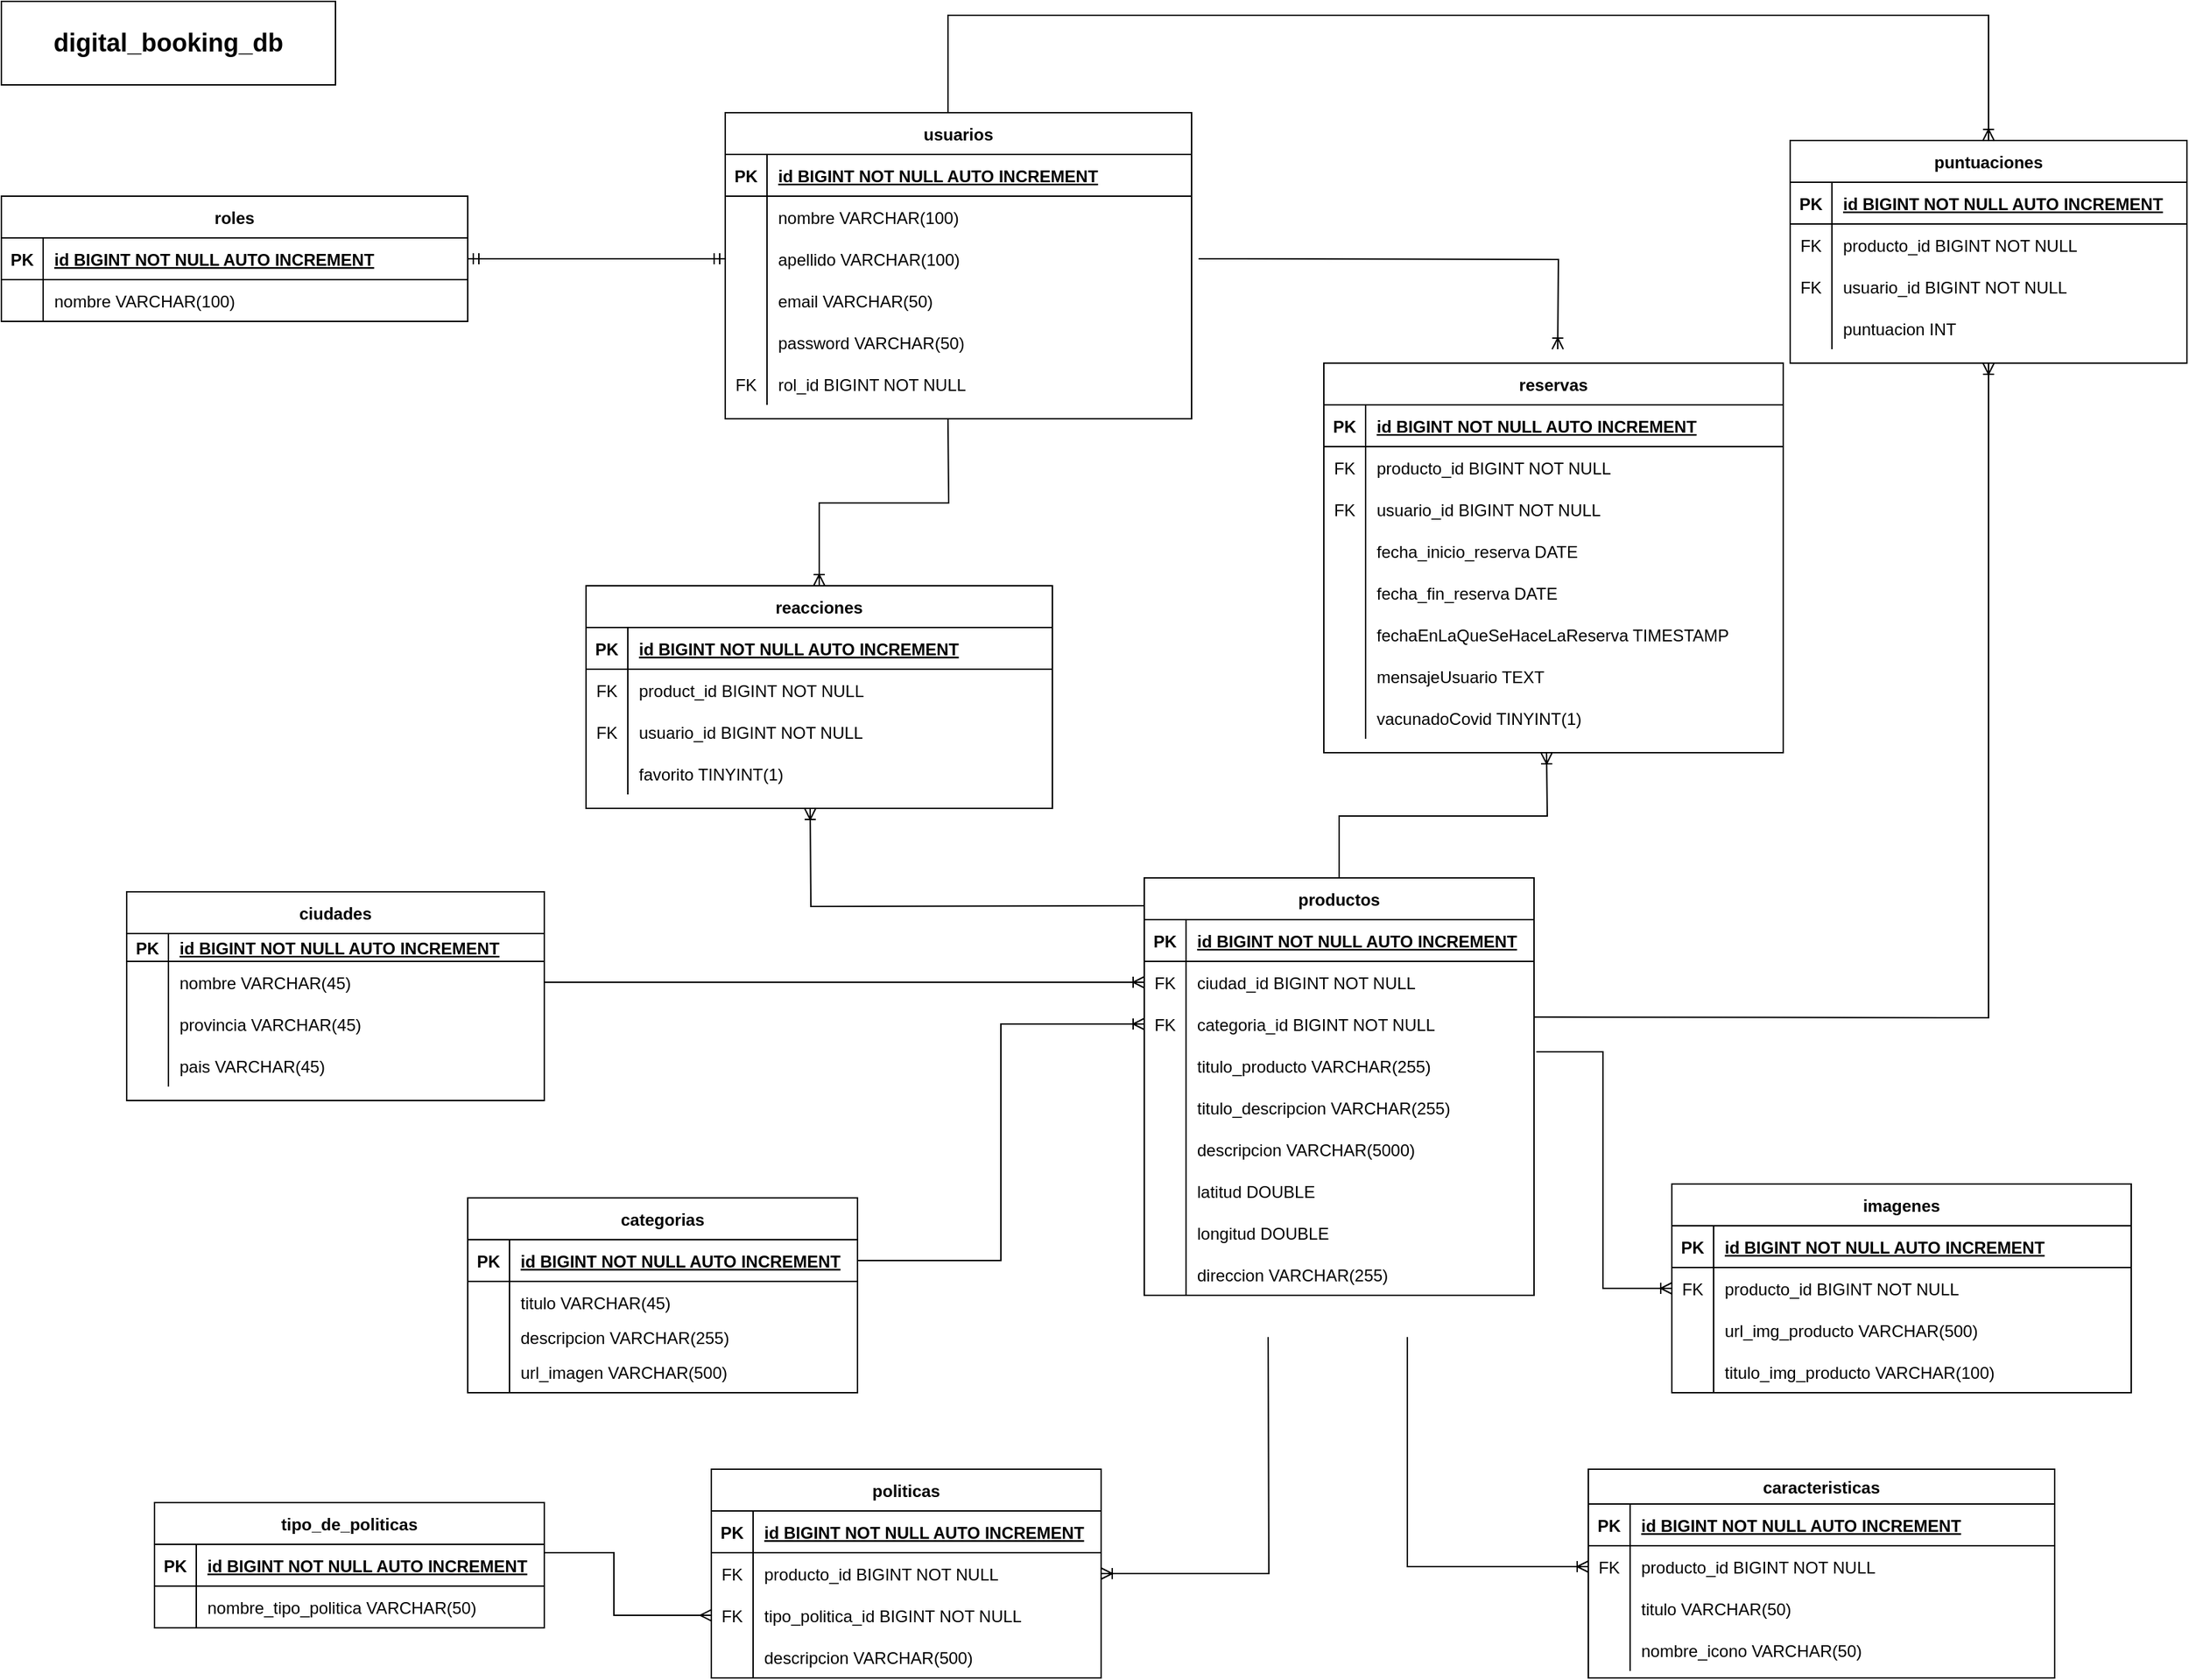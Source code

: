 <mxfile version="20.0.1" type="google"><diagram id="R2lEEEUBdFMjLlhIrx00" name="Page-1"><mxGraphModel dx="3236" dy="2297" grid="1" gridSize="10" guides="1" tooltips="1" connect="1" arrows="1" fold="1" page="1" pageScale="1" pageWidth="850" pageHeight="1100" math="0" shadow="0" extFonts="Permanent Marker^https://fonts.googleapis.com/css?family=Permanent+Marker"><root><mxCell id="0"/><mxCell id="1" parent="0"/><mxCell id="C-vyLk0tnHw3VtMMgP7b-23" value="categorias" style="shape=table;startSize=30;container=1;collapsible=1;childLayout=tableLayout;fixedRows=1;rowLines=0;fontStyle=1;align=center;resizeLast=1;" parent="1" vertex="1"><mxGeometry x="-215" y="770" width="280" height="140" as="geometry"/></mxCell><mxCell id="C-vyLk0tnHw3VtMMgP7b-24" value="" style="shape=partialRectangle;collapsible=0;dropTarget=0;pointerEvents=0;fillColor=none;points=[[0,0.5],[1,0.5]];portConstraint=eastwest;top=0;left=0;right=0;bottom=1;" parent="C-vyLk0tnHw3VtMMgP7b-23" vertex="1"><mxGeometry y="30" width="280" height="30" as="geometry"/></mxCell><mxCell id="C-vyLk0tnHw3VtMMgP7b-25" value="PK" style="shape=partialRectangle;overflow=hidden;connectable=0;fillColor=none;top=0;left=0;bottom=0;right=0;fontStyle=1;" parent="C-vyLk0tnHw3VtMMgP7b-24" vertex="1"><mxGeometry width="30" height="30" as="geometry"><mxRectangle width="30" height="30" as="alternateBounds"/></mxGeometry></mxCell><mxCell id="C-vyLk0tnHw3VtMMgP7b-26" value="id BIGINT NOT NULL AUTO INCREMENT" style="shape=partialRectangle;overflow=hidden;connectable=0;fillColor=none;top=0;left=0;bottom=0;right=0;align=left;spacingLeft=6;fontStyle=5;" parent="C-vyLk0tnHw3VtMMgP7b-24" vertex="1"><mxGeometry x="30" width="250" height="30" as="geometry"><mxRectangle width="250" height="30" as="alternateBounds"/></mxGeometry></mxCell><mxCell id="C-vyLk0tnHw3VtMMgP7b-27" value="" style="shape=partialRectangle;collapsible=0;dropTarget=0;pointerEvents=0;fillColor=none;points=[[0,0.5],[1,0.5]];portConstraint=eastwest;top=0;left=0;right=0;bottom=0;" parent="C-vyLk0tnHw3VtMMgP7b-23" vertex="1"><mxGeometry y="60" width="280" height="30" as="geometry"/></mxCell><mxCell id="C-vyLk0tnHw3VtMMgP7b-28" value="" style="shape=partialRectangle;overflow=hidden;connectable=0;fillColor=none;top=0;left=0;bottom=0;right=0;" parent="C-vyLk0tnHw3VtMMgP7b-27" vertex="1"><mxGeometry width="30" height="30" as="geometry"><mxRectangle width="30" height="30" as="alternateBounds"/></mxGeometry></mxCell><mxCell id="C-vyLk0tnHw3VtMMgP7b-29" value="titulo VARCHAR(45)" style="shape=partialRectangle;overflow=hidden;connectable=0;fillColor=none;top=0;left=0;bottom=0;right=0;align=left;spacingLeft=6;" parent="C-vyLk0tnHw3VtMMgP7b-27" vertex="1"><mxGeometry x="30" width="250" height="30" as="geometry"><mxRectangle width="250" height="30" as="alternateBounds"/></mxGeometry></mxCell><mxCell id="0yD62LOG7BWhMobg6dK7-1" value="" style="shape=partialRectangle;collapsible=0;dropTarget=0;pointerEvents=0;fillColor=none;points=[[0,0.5],[1,0.5]];portConstraint=eastwest;top=0;left=0;right=0;bottom=0;" parent="C-vyLk0tnHw3VtMMgP7b-23" vertex="1"><mxGeometry y="90" width="280" height="20" as="geometry"/></mxCell><mxCell id="0yD62LOG7BWhMobg6dK7-2" value="" style="shape=partialRectangle;overflow=hidden;connectable=0;fillColor=none;top=0;left=0;bottom=0;right=0;" parent="0yD62LOG7BWhMobg6dK7-1" vertex="1"><mxGeometry width="30" height="20" as="geometry"><mxRectangle width="30" height="20" as="alternateBounds"/></mxGeometry></mxCell><mxCell id="0yD62LOG7BWhMobg6dK7-3" value="descripcion VARCHAR(255)" style="shape=partialRectangle;overflow=hidden;connectable=0;fillColor=none;top=0;left=0;bottom=0;right=0;align=left;spacingLeft=6;" parent="0yD62LOG7BWhMobg6dK7-1" vertex="1"><mxGeometry x="30" width="250" height="20" as="geometry"><mxRectangle width="250" height="20" as="alternateBounds"/></mxGeometry></mxCell><mxCell id="0yD62LOG7BWhMobg6dK7-4" value="" style="shape=partialRectangle;collapsible=0;dropTarget=0;pointerEvents=0;fillColor=none;points=[[0,0.5],[1,0.5]];portConstraint=eastwest;top=0;left=0;right=0;bottom=0;" parent="C-vyLk0tnHw3VtMMgP7b-23" vertex="1"><mxGeometry y="110" width="280" height="30" as="geometry"/></mxCell><mxCell id="0yD62LOG7BWhMobg6dK7-5" value="" style="shape=partialRectangle;overflow=hidden;connectable=0;fillColor=none;top=0;left=0;bottom=0;right=0;" parent="0yD62LOG7BWhMobg6dK7-4" vertex="1"><mxGeometry width="30" height="30" as="geometry"><mxRectangle width="30" height="30" as="alternateBounds"/></mxGeometry></mxCell><mxCell id="0yD62LOG7BWhMobg6dK7-6" value="url_imagen VARCHAR(500)" style="shape=partialRectangle;overflow=hidden;connectable=0;fillColor=none;top=0;left=0;bottom=0;right=0;align=left;spacingLeft=6;" parent="0yD62LOG7BWhMobg6dK7-4" vertex="1"><mxGeometry x="30" width="250" height="30" as="geometry"><mxRectangle width="250" height="30" as="alternateBounds"/></mxGeometry></mxCell><mxCell id="0yD62LOG7BWhMobg6dK7-7" value="&lt;b&gt;&lt;font style=&quot;font-size: 18px;&quot;&gt;digital_booking_db&lt;/font&gt;&lt;/b&gt;" style="rounded=0;whiteSpace=wrap;html=1;" parent="1" vertex="1"><mxGeometry x="-550" y="-90" width="240" height="60" as="geometry"/></mxCell><mxCell id="0qsc7PnJ-QOgJlNR1bOl-1" value="productos" style="shape=table;startSize=30;container=1;collapsible=1;childLayout=tableLayout;fixedRows=1;rowLines=0;fontStyle=1;align=center;resizeLast=1;" parent="1" vertex="1"><mxGeometry x="271" y="540" width="280" height="300" as="geometry"/></mxCell><mxCell id="0qsc7PnJ-QOgJlNR1bOl-2" value="" style="shape=partialRectangle;collapsible=0;dropTarget=0;pointerEvents=0;fillColor=none;points=[[0,0.5],[1,0.5]];portConstraint=eastwest;top=0;left=0;right=0;bottom=1;" parent="0qsc7PnJ-QOgJlNR1bOl-1" vertex="1"><mxGeometry y="30" width="280" height="30" as="geometry"/></mxCell><mxCell id="0qsc7PnJ-QOgJlNR1bOl-3" value="PK" style="shape=partialRectangle;overflow=hidden;connectable=0;fillColor=none;top=0;left=0;bottom=0;right=0;fontStyle=1;" parent="0qsc7PnJ-QOgJlNR1bOl-2" vertex="1"><mxGeometry width="30" height="30" as="geometry"><mxRectangle width="30" height="30" as="alternateBounds"/></mxGeometry></mxCell><mxCell id="0qsc7PnJ-QOgJlNR1bOl-4" value="id BIGINT NOT NULL AUTO INCREMENT" style="shape=partialRectangle;overflow=hidden;connectable=0;fillColor=none;top=0;left=0;bottom=0;right=0;align=left;spacingLeft=6;fontStyle=5;" parent="0qsc7PnJ-QOgJlNR1bOl-2" vertex="1"><mxGeometry x="30" width="250" height="30" as="geometry"><mxRectangle width="250" height="30" as="alternateBounds"/></mxGeometry></mxCell><mxCell id="0qsc7PnJ-QOgJlNR1bOl-5" value="" style="shape=partialRectangle;collapsible=0;dropTarget=0;pointerEvents=0;fillColor=none;points=[[0,0.5],[1,0.5]];portConstraint=eastwest;top=0;left=0;right=0;bottom=0;" parent="0qsc7PnJ-QOgJlNR1bOl-1" vertex="1"><mxGeometry y="60" width="280" height="30" as="geometry"/></mxCell><mxCell id="0qsc7PnJ-QOgJlNR1bOl-6" value="FK" style="shape=partialRectangle;overflow=hidden;connectable=0;fillColor=none;top=0;left=0;bottom=0;right=0;" parent="0qsc7PnJ-QOgJlNR1bOl-5" vertex="1"><mxGeometry width="30" height="30" as="geometry"><mxRectangle width="30" height="30" as="alternateBounds"/></mxGeometry></mxCell><mxCell id="0qsc7PnJ-QOgJlNR1bOl-7" value="ciudad_id BIGINT NOT NULL" style="shape=partialRectangle;overflow=hidden;connectable=0;fillColor=none;top=0;left=0;bottom=0;right=0;align=left;spacingLeft=6;" parent="0qsc7PnJ-QOgJlNR1bOl-5" vertex="1"><mxGeometry x="30" width="250" height="30" as="geometry"><mxRectangle width="250" height="30" as="alternateBounds"/></mxGeometry></mxCell><mxCell id="0qsc7PnJ-QOgJlNR1bOl-8" value="" style="shape=partialRectangle;collapsible=0;dropTarget=0;pointerEvents=0;fillColor=none;points=[[0,0.5],[1,0.5]];portConstraint=eastwest;top=0;left=0;right=0;bottom=0;" parent="0qsc7PnJ-QOgJlNR1bOl-1" vertex="1"><mxGeometry y="90" width="280" height="30" as="geometry"/></mxCell><mxCell id="0qsc7PnJ-QOgJlNR1bOl-9" value="FK" style="shape=partialRectangle;overflow=hidden;connectable=0;fillColor=none;top=0;left=0;bottom=0;right=0;" parent="0qsc7PnJ-QOgJlNR1bOl-8" vertex="1"><mxGeometry width="30" height="30" as="geometry"><mxRectangle width="30" height="30" as="alternateBounds"/></mxGeometry></mxCell><mxCell id="0qsc7PnJ-QOgJlNR1bOl-10" value="categoria_id BIGINT NOT NULL" style="shape=partialRectangle;overflow=hidden;connectable=0;fillColor=none;top=0;left=0;bottom=0;right=0;align=left;spacingLeft=6;" parent="0qsc7PnJ-QOgJlNR1bOl-8" vertex="1"><mxGeometry x="30" width="250" height="30" as="geometry"><mxRectangle width="250" height="30" as="alternateBounds"/></mxGeometry></mxCell><mxCell id="0qsc7PnJ-QOgJlNR1bOl-11" value="" style="shape=partialRectangle;collapsible=0;dropTarget=0;pointerEvents=0;fillColor=none;points=[[0,0.5],[1,0.5]];portConstraint=eastwest;top=0;left=0;right=0;bottom=0;" parent="0qsc7PnJ-QOgJlNR1bOl-1" vertex="1"><mxGeometry y="120" width="280" height="30" as="geometry"/></mxCell><mxCell id="0qsc7PnJ-QOgJlNR1bOl-12" value="" style="shape=partialRectangle;overflow=hidden;connectable=0;fillColor=none;top=0;left=0;bottom=0;right=0;" parent="0qsc7PnJ-QOgJlNR1bOl-11" vertex="1"><mxGeometry width="30" height="30" as="geometry"><mxRectangle width="30" height="30" as="alternateBounds"/></mxGeometry></mxCell><mxCell id="0qsc7PnJ-QOgJlNR1bOl-13" value="titulo_producto VARCHAR(255)" style="shape=partialRectangle;overflow=hidden;connectable=0;fillColor=none;top=0;left=0;bottom=0;right=0;align=left;spacingLeft=6;" parent="0qsc7PnJ-QOgJlNR1bOl-11" vertex="1"><mxGeometry x="30" width="250" height="30" as="geometry"><mxRectangle width="250" height="30" as="alternateBounds"/></mxGeometry></mxCell><mxCell id="cTVItX6sHv_9dVRB2Pzv-7" value="" style="shape=partialRectangle;collapsible=0;dropTarget=0;pointerEvents=0;fillColor=none;points=[[0,0.5],[1,0.5]];portConstraint=eastwest;top=0;left=0;right=0;bottom=0;" parent="0qsc7PnJ-QOgJlNR1bOl-1" vertex="1"><mxGeometry y="150" width="280" height="30" as="geometry"/></mxCell><mxCell id="cTVItX6sHv_9dVRB2Pzv-8" value="" style="shape=partialRectangle;overflow=hidden;connectable=0;fillColor=none;top=0;left=0;bottom=0;right=0;" parent="cTVItX6sHv_9dVRB2Pzv-7" vertex="1"><mxGeometry width="30" height="30" as="geometry"><mxRectangle width="30" height="30" as="alternateBounds"/></mxGeometry></mxCell><mxCell id="cTVItX6sHv_9dVRB2Pzv-9" value="titulo_descripcion VARCHAR(255)" style="shape=partialRectangle;overflow=hidden;connectable=0;fillColor=none;top=0;left=0;bottom=0;right=0;align=left;spacingLeft=6;" parent="cTVItX6sHv_9dVRB2Pzv-7" vertex="1"><mxGeometry x="30" width="250" height="30" as="geometry"><mxRectangle width="250" height="30" as="alternateBounds"/></mxGeometry></mxCell><mxCell id="cTVItX6sHv_9dVRB2Pzv-1" value="" style="shape=partialRectangle;collapsible=0;dropTarget=0;pointerEvents=0;fillColor=none;points=[[0,0.5],[1,0.5]];portConstraint=eastwest;top=0;left=0;right=0;bottom=0;" parent="0qsc7PnJ-QOgJlNR1bOl-1" vertex="1"><mxGeometry y="180" width="280" height="30" as="geometry"/></mxCell><mxCell id="cTVItX6sHv_9dVRB2Pzv-2" value="" style="shape=partialRectangle;overflow=hidden;connectable=0;fillColor=none;top=0;left=0;bottom=0;right=0;" parent="cTVItX6sHv_9dVRB2Pzv-1" vertex="1"><mxGeometry width="30" height="30" as="geometry"><mxRectangle width="30" height="30" as="alternateBounds"/></mxGeometry></mxCell><mxCell id="cTVItX6sHv_9dVRB2Pzv-3" value="descripcion VARCHAR(5000)" style="shape=partialRectangle;overflow=hidden;connectable=0;fillColor=none;top=0;left=0;bottom=0;right=0;align=left;spacingLeft=6;" parent="cTVItX6sHv_9dVRB2Pzv-1" vertex="1"><mxGeometry x="30" width="250" height="30" as="geometry"><mxRectangle width="250" height="30" as="alternateBounds"/></mxGeometry></mxCell><mxCell id="EyXCMMQtn6QIT9hEtrX6-1" value="" style="shape=partialRectangle;collapsible=0;dropTarget=0;pointerEvents=0;fillColor=none;points=[[0,0.5],[1,0.5]];portConstraint=eastwest;top=0;left=0;right=0;bottom=0;" parent="0qsc7PnJ-QOgJlNR1bOl-1" vertex="1"><mxGeometry y="210" width="280" height="30" as="geometry"/></mxCell><mxCell id="EyXCMMQtn6QIT9hEtrX6-2" value="" style="shape=partialRectangle;overflow=hidden;connectable=0;fillColor=none;top=0;left=0;bottom=0;right=0;" parent="EyXCMMQtn6QIT9hEtrX6-1" vertex="1"><mxGeometry width="30" height="30" as="geometry"><mxRectangle width="30" height="30" as="alternateBounds"/></mxGeometry></mxCell><mxCell id="EyXCMMQtn6QIT9hEtrX6-3" value="latitud DOUBLE" style="shape=partialRectangle;overflow=hidden;connectable=0;fillColor=none;top=0;left=0;bottom=0;right=0;align=left;spacingLeft=6;" parent="EyXCMMQtn6QIT9hEtrX6-1" vertex="1"><mxGeometry x="30" width="250" height="30" as="geometry"><mxRectangle width="250" height="30" as="alternateBounds"/></mxGeometry></mxCell><mxCell id="EyXCMMQtn6QIT9hEtrX6-4" value="" style="shape=partialRectangle;collapsible=0;dropTarget=0;pointerEvents=0;fillColor=none;points=[[0,0.5],[1,0.5]];portConstraint=eastwest;top=0;left=0;right=0;bottom=0;" parent="0qsc7PnJ-QOgJlNR1bOl-1" vertex="1"><mxGeometry y="240" width="280" height="30" as="geometry"/></mxCell><mxCell id="EyXCMMQtn6QIT9hEtrX6-5" value="" style="shape=partialRectangle;overflow=hidden;connectable=0;fillColor=none;top=0;left=0;bottom=0;right=0;" parent="EyXCMMQtn6QIT9hEtrX6-4" vertex="1"><mxGeometry width="30" height="30" as="geometry"><mxRectangle width="30" height="30" as="alternateBounds"/></mxGeometry></mxCell><mxCell id="EyXCMMQtn6QIT9hEtrX6-6" value="longitud DOUBLE" style="shape=partialRectangle;overflow=hidden;connectable=0;fillColor=none;top=0;left=0;bottom=0;right=0;align=left;spacingLeft=6;" parent="EyXCMMQtn6QIT9hEtrX6-4" vertex="1"><mxGeometry x="30" width="250" height="30" as="geometry"><mxRectangle width="250" height="30" as="alternateBounds"/></mxGeometry></mxCell><mxCell id="EyXCMMQtn6QIT9hEtrX6-7" value="" style="shape=partialRectangle;collapsible=0;dropTarget=0;pointerEvents=0;fillColor=none;points=[[0,0.5],[1,0.5]];portConstraint=eastwest;top=0;left=0;right=0;bottom=0;" parent="0qsc7PnJ-QOgJlNR1bOl-1" vertex="1"><mxGeometry y="270" width="280" height="30" as="geometry"/></mxCell><mxCell id="EyXCMMQtn6QIT9hEtrX6-8" value="" style="shape=partialRectangle;overflow=hidden;connectable=0;fillColor=none;top=0;left=0;bottom=0;right=0;" parent="EyXCMMQtn6QIT9hEtrX6-7" vertex="1"><mxGeometry width="30" height="30" as="geometry"><mxRectangle width="30" height="30" as="alternateBounds"/></mxGeometry></mxCell><mxCell id="EyXCMMQtn6QIT9hEtrX6-9" value="direccion VARCHAR(255)" style="shape=partialRectangle;overflow=hidden;connectable=0;fillColor=none;top=0;left=0;bottom=0;right=0;align=left;spacingLeft=6;" parent="EyXCMMQtn6QIT9hEtrX6-7" vertex="1"><mxGeometry x="30" width="250" height="30" as="geometry"><mxRectangle width="250" height="30" as="alternateBounds"/></mxGeometry></mxCell><mxCell id="0qsc7PnJ-QOgJlNR1bOl-27" value="ciudades" style="shape=table;startSize=30;container=1;collapsible=1;childLayout=tableLayout;fixedRows=1;rowLines=0;fontStyle=1;align=center;resizeLast=1;" parent="1" vertex="1"><mxGeometry x="-460" y="550" width="300" height="150" as="geometry"/></mxCell><mxCell id="0qsc7PnJ-QOgJlNR1bOl-28" value="" style="shape=partialRectangle;collapsible=0;dropTarget=0;pointerEvents=0;fillColor=none;points=[[0,0.5],[1,0.5]];portConstraint=eastwest;top=0;left=0;right=0;bottom=1;" parent="0qsc7PnJ-QOgJlNR1bOl-27" vertex="1"><mxGeometry y="30" width="300" height="20" as="geometry"/></mxCell><mxCell id="0qsc7PnJ-QOgJlNR1bOl-29" value="PK" style="shape=partialRectangle;overflow=hidden;connectable=0;fillColor=none;top=0;left=0;bottom=0;right=0;fontStyle=1;" parent="0qsc7PnJ-QOgJlNR1bOl-28" vertex="1"><mxGeometry width="30" height="20" as="geometry"><mxRectangle width="30" height="20" as="alternateBounds"/></mxGeometry></mxCell><mxCell id="0qsc7PnJ-QOgJlNR1bOl-30" value="id BIGINT NOT NULL AUTO INCREMENT" style="shape=partialRectangle;overflow=hidden;connectable=0;fillColor=none;top=0;left=0;bottom=0;right=0;align=left;spacingLeft=6;fontStyle=5;" parent="0qsc7PnJ-QOgJlNR1bOl-28" vertex="1"><mxGeometry x="30" width="270" height="20" as="geometry"><mxRectangle width="270" height="20" as="alternateBounds"/></mxGeometry></mxCell><mxCell id="0qsc7PnJ-QOgJlNR1bOl-31" value="" style="shape=partialRectangle;collapsible=0;dropTarget=0;pointerEvents=0;fillColor=none;points=[[0,0.5],[1,0.5]];portConstraint=eastwest;top=0;left=0;right=0;bottom=0;" parent="0qsc7PnJ-QOgJlNR1bOl-27" vertex="1"><mxGeometry y="50" width="300" height="30" as="geometry"/></mxCell><mxCell id="0qsc7PnJ-QOgJlNR1bOl-32" value="" style="shape=partialRectangle;overflow=hidden;connectable=0;fillColor=none;top=0;left=0;bottom=0;right=0;" parent="0qsc7PnJ-QOgJlNR1bOl-31" vertex="1"><mxGeometry width="30" height="30" as="geometry"><mxRectangle width="30" height="30" as="alternateBounds"/></mxGeometry></mxCell><mxCell id="0qsc7PnJ-QOgJlNR1bOl-33" value="nombre VARCHAR(45)" style="shape=partialRectangle;overflow=hidden;connectable=0;fillColor=none;top=0;left=0;bottom=0;right=0;align=left;spacingLeft=6;" parent="0qsc7PnJ-QOgJlNR1bOl-31" vertex="1"><mxGeometry x="30" width="270" height="30" as="geometry"><mxRectangle width="270" height="30" as="alternateBounds"/></mxGeometry></mxCell><mxCell id="0qsc7PnJ-QOgJlNR1bOl-146" value="" style="shape=partialRectangle;collapsible=0;dropTarget=0;pointerEvents=0;fillColor=none;points=[[0,0.5],[1,0.5]];portConstraint=eastwest;top=0;left=0;right=0;bottom=0;" parent="0qsc7PnJ-QOgJlNR1bOl-27" vertex="1"><mxGeometry y="80" width="300" height="30" as="geometry"/></mxCell><mxCell id="0qsc7PnJ-QOgJlNR1bOl-147" value="" style="shape=partialRectangle;overflow=hidden;connectable=0;fillColor=none;top=0;left=0;bottom=0;right=0;" parent="0qsc7PnJ-QOgJlNR1bOl-146" vertex="1"><mxGeometry width="30" height="30" as="geometry"><mxRectangle width="30" height="30" as="alternateBounds"/></mxGeometry></mxCell><mxCell id="0qsc7PnJ-QOgJlNR1bOl-148" value="provincia VARCHAR(45)" style="shape=partialRectangle;overflow=hidden;connectable=0;fillColor=none;top=0;left=0;bottom=0;right=0;align=left;spacingLeft=6;" parent="0qsc7PnJ-QOgJlNR1bOl-146" vertex="1"><mxGeometry x="30" width="270" height="30" as="geometry"><mxRectangle width="270" height="30" as="alternateBounds"/></mxGeometry></mxCell><mxCell id="0qsc7PnJ-QOgJlNR1bOl-199" value="" style="shape=partialRectangle;collapsible=0;dropTarget=0;pointerEvents=0;fillColor=none;points=[[0,0.5],[1,0.5]];portConstraint=eastwest;top=0;left=0;right=0;bottom=0;" parent="0qsc7PnJ-QOgJlNR1bOl-27" vertex="1"><mxGeometry y="110" width="300" height="30" as="geometry"/></mxCell><mxCell id="0qsc7PnJ-QOgJlNR1bOl-200" value="" style="shape=partialRectangle;overflow=hidden;connectable=0;fillColor=none;top=0;left=0;bottom=0;right=0;" parent="0qsc7PnJ-QOgJlNR1bOl-199" vertex="1"><mxGeometry width="30" height="30" as="geometry"><mxRectangle width="30" height="30" as="alternateBounds"/></mxGeometry></mxCell><mxCell id="0qsc7PnJ-QOgJlNR1bOl-201" value="pais VARCHAR(45)" style="shape=partialRectangle;overflow=hidden;connectable=0;fillColor=none;top=0;left=0;bottom=0;right=0;align=left;spacingLeft=6;" parent="0qsc7PnJ-QOgJlNR1bOl-199" vertex="1"><mxGeometry x="30" width="270" height="30" as="geometry"><mxRectangle width="270" height="30" as="alternateBounds"/></mxGeometry></mxCell><mxCell id="0qsc7PnJ-QOgJlNR1bOl-40" value="imagenes" style="shape=table;startSize=30;container=1;collapsible=1;childLayout=tableLayout;fixedRows=1;rowLines=0;fontStyle=1;align=center;resizeLast=1;" parent="1" vertex="1"><mxGeometry x="650" y="760" width="330" height="150" as="geometry"/></mxCell><mxCell id="0qsc7PnJ-QOgJlNR1bOl-41" value="" style="shape=partialRectangle;collapsible=0;dropTarget=0;pointerEvents=0;fillColor=none;points=[[0,0.5],[1,0.5]];portConstraint=eastwest;top=0;left=0;right=0;bottom=1;" parent="0qsc7PnJ-QOgJlNR1bOl-40" vertex="1"><mxGeometry y="30" width="330" height="30" as="geometry"/></mxCell><mxCell id="0qsc7PnJ-QOgJlNR1bOl-42" value="PK" style="shape=partialRectangle;overflow=hidden;connectable=0;fillColor=none;top=0;left=0;bottom=0;right=0;fontStyle=1;" parent="0qsc7PnJ-QOgJlNR1bOl-41" vertex="1"><mxGeometry width="30" height="30" as="geometry"><mxRectangle width="30" height="30" as="alternateBounds"/></mxGeometry></mxCell><mxCell id="0qsc7PnJ-QOgJlNR1bOl-43" value="id BIGINT NOT NULL AUTO INCREMENT" style="shape=partialRectangle;overflow=hidden;connectable=0;fillColor=none;top=0;left=0;bottom=0;right=0;align=left;spacingLeft=6;fontStyle=5;" parent="0qsc7PnJ-QOgJlNR1bOl-41" vertex="1"><mxGeometry x="30" width="300" height="30" as="geometry"><mxRectangle width="300" height="30" as="alternateBounds"/></mxGeometry></mxCell><mxCell id="0qsc7PnJ-QOgJlNR1bOl-44" value="" style="shape=partialRectangle;collapsible=0;dropTarget=0;pointerEvents=0;fillColor=none;points=[[0,0.5],[1,0.5]];portConstraint=eastwest;top=0;left=0;right=0;bottom=0;" parent="0qsc7PnJ-QOgJlNR1bOl-40" vertex="1"><mxGeometry y="60" width="330" height="30" as="geometry"/></mxCell><mxCell id="0qsc7PnJ-QOgJlNR1bOl-45" value="FK" style="shape=partialRectangle;overflow=hidden;connectable=0;fillColor=none;top=0;left=0;bottom=0;right=0;" parent="0qsc7PnJ-QOgJlNR1bOl-44" vertex="1"><mxGeometry width="30" height="30" as="geometry"><mxRectangle width="30" height="30" as="alternateBounds"/></mxGeometry></mxCell><mxCell id="0qsc7PnJ-QOgJlNR1bOl-46" value="producto_id BIGINT NOT NULL " style="shape=partialRectangle;overflow=hidden;connectable=0;fillColor=none;top=0;left=0;bottom=0;right=0;align=left;spacingLeft=6;" parent="0qsc7PnJ-QOgJlNR1bOl-44" vertex="1"><mxGeometry x="30" width="300" height="30" as="geometry"><mxRectangle width="300" height="30" as="alternateBounds"/></mxGeometry></mxCell><mxCell id="0qsc7PnJ-QOgJlNR1bOl-47" value="" style="shape=partialRectangle;collapsible=0;dropTarget=0;pointerEvents=0;fillColor=none;points=[[0,0.5],[1,0.5]];portConstraint=eastwest;top=0;left=0;right=0;bottom=0;" parent="0qsc7PnJ-QOgJlNR1bOl-40" vertex="1"><mxGeometry y="90" width="330" height="30" as="geometry"/></mxCell><mxCell id="0qsc7PnJ-QOgJlNR1bOl-48" value="" style="shape=partialRectangle;overflow=hidden;connectable=0;fillColor=none;top=0;left=0;bottom=0;right=0;" parent="0qsc7PnJ-QOgJlNR1bOl-47" vertex="1"><mxGeometry width="30" height="30" as="geometry"><mxRectangle width="30" height="30" as="alternateBounds"/></mxGeometry></mxCell><mxCell id="0qsc7PnJ-QOgJlNR1bOl-49" value="url_img_producto VARCHAR(500)" style="shape=partialRectangle;overflow=hidden;connectable=0;fillColor=none;top=0;left=0;bottom=0;right=0;align=left;spacingLeft=6;" parent="0qsc7PnJ-QOgJlNR1bOl-47" vertex="1"><mxGeometry x="30" width="300" height="30" as="geometry"><mxRectangle width="300" height="30" as="alternateBounds"/></mxGeometry></mxCell><mxCell id="0qsc7PnJ-QOgJlNR1bOl-194" value="" style="shape=partialRectangle;collapsible=0;dropTarget=0;pointerEvents=0;fillColor=none;points=[[0,0.5],[1,0.5]];portConstraint=eastwest;top=0;left=0;right=0;bottom=0;" parent="0qsc7PnJ-QOgJlNR1bOl-40" vertex="1"><mxGeometry y="120" width="330" height="30" as="geometry"/></mxCell><mxCell id="0qsc7PnJ-QOgJlNR1bOl-195" value="" style="shape=partialRectangle;overflow=hidden;connectable=0;fillColor=none;top=0;left=0;bottom=0;right=0;" parent="0qsc7PnJ-QOgJlNR1bOl-194" vertex="1"><mxGeometry width="30" height="30" as="geometry"><mxRectangle width="30" height="30" as="alternateBounds"/></mxGeometry></mxCell><mxCell id="0qsc7PnJ-QOgJlNR1bOl-196" value="titulo_img_producto VARCHAR(100)" style="shape=partialRectangle;overflow=hidden;connectable=0;fillColor=none;top=0;left=0;bottom=0;right=0;align=left;spacingLeft=6;" parent="0qsc7PnJ-QOgJlNR1bOl-194" vertex="1"><mxGeometry x="30" width="300" height="30" as="geometry"><mxRectangle width="300" height="30" as="alternateBounds"/></mxGeometry></mxCell><mxCell id="0qsc7PnJ-QOgJlNR1bOl-54" value="" style="fontSize=12;html=1;endArrow=ERoneToMany;rounded=0;exitX=1.006;exitY=0.167;exitDx=0;exitDy=0;exitPerimeter=0;entryX=0;entryY=0.5;entryDx=0;entryDy=0;edgeStyle=orthogonalEdgeStyle;" parent="1" source="0qsc7PnJ-QOgJlNR1bOl-11" target="0qsc7PnJ-QOgJlNR1bOl-44" edge="1"><mxGeometry width="100" height="100" relative="1" as="geometry"><mxPoint x="540" y="670" as="sourcePoint"/><mxPoint x="640" y="570" as="targetPoint"/></mxGeometry></mxCell><mxCell id="0qsc7PnJ-QOgJlNR1bOl-142" value="" style="edgeStyle=orthogonalEdgeStyle;fontSize=12;html=1;endArrow=ERoneToMany;rounded=0;entryX=0;entryY=0.5;entryDx=0;entryDy=0;exitX=1;exitY=0.5;exitDx=0;exitDy=0;" parent="1" source="0qsc7PnJ-QOgJlNR1bOl-31" target="0qsc7PnJ-QOgJlNR1bOl-5" edge="1"><mxGeometry width="100" height="100" relative="1" as="geometry"><mxPoint x="90" y="670" as="sourcePoint"/><mxPoint x="190" y="570" as="targetPoint"/></mxGeometry></mxCell><mxCell id="0qsc7PnJ-QOgJlNR1bOl-169" value="" style="fontSize=12;html=1;endArrow=ERoneToMany;rounded=0;entryX=0;entryY=0.5;entryDx=0;entryDy=0;edgeStyle=orthogonalEdgeStyle;" parent="1" target="0qsc7PnJ-QOgJlNR1bOl-182" edge="1"><mxGeometry width="100" height="100" relative="1" as="geometry"><mxPoint x="460" y="870" as="sourcePoint"/><mxPoint x="440" y="1075" as="targetPoint"/><Array as="points"><mxPoint x="460" y="1035"/></Array></mxGeometry></mxCell><mxCell id="0qsc7PnJ-QOgJlNR1bOl-178" value="caracteristicas" style="shape=table;startSize=25;container=1;collapsible=1;childLayout=tableLayout;fixedRows=1;rowLines=0;fontStyle=1;align=center;resizeLast=1;" parent="1" vertex="1"><mxGeometry x="590" y="965" width="335" height="150" as="geometry"/></mxCell><mxCell id="0qsc7PnJ-QOgJlNR1bOl-179" value="" style="shape=partialRectangle;collapsible=0;dropTarget=0;pointerEvents=0;fillColor=none;points=[[0,0.5],[1,0.5]];portConstraint=eastwest;top=0;left=0;right=0;bottom=1;" parent="0qsc7PnJ-QOgJlNR1bOl-178" vertex="1"><mxGeometry y="25" width="335" height="30" as="geometry"/></mxCell><mxCell id="0qsc7PnJ-QOgJlNR1bOl-180" value="PK" style="shape=partialRectangle;overflow=hidden;connectable=0;fillColor=none;top=0;left=0;bottom=0;right=0;fontStyle=1;" parent="0qsc7PnJ-QOgJlNR1bOl-179" vertex="1"><mxGeometry width="30" height="30" as="geometry"><mxRectangle width="30" height="30" as="alternateBounds"/></mxGeometry></mxCell><mxCell id="0qsc7PnJ-QOgJlNR1bOl-181" value="id BIGINT NOT NULL AUTO INCREMENT" style="shape=partialRectangle;overflow=hidden;connectable=0;fillColor=none;top=0;left=0;bottom=0;right=0;align=left;spacingLeft=6;fontStyle=5;" parent="0qsc7PnJ-QOgJlNR1bOl-179" vertex="1"><mxGeometry x="30" width="305" height="30" as="geometry"><mxRectangle width="305" height="30" as="alternateBounds"/></mxGeometry></mxCell><mxCell id="0qsc7PnJ-QOgJlNR1bOl-182" value="" style="shape=partialRectangle;collapsible=0;dropTarget=0;pointerEvents=0;fillColor=none;points=[[0,0.5],[1,0.5]];portConstraint=eastwest;top=0;left=0;right=0;bottom=0;" parent="0qsc7PnJ-QOgJlNR1bOl-178" vertex="1"><mxGeometry y="55" width="335" height="30" as="geometry"/></mxCell><mxCell id="0qsc7PnJ-QOgJlNR1bOl-183" value="FK" style="shape=partialRectangle;overflow=hidden;connectable=0;fillColor=none;top=0;left=0;bottom=0;right=0;" parent="0qsc7PnJ-QOgJlNR1bOl-182" vertex="1"><mxGeometry width="30" height="30" as="geometry"><mxRectangle width="30" height="30" as="alternateBounds"/></mxGeometry></mxCell><mxCell id="0qsc7PnJ-QOgJlNR1bOl-184" value="producto_id BIGINT NOT NULL" style="shape=partialRectangle;overflow=hidden;connectable=0;fillColor=none;top=0;left=0;bottom=0;right=0;align=left;spacingLeft=6;" parent="0qsc7PnJ-QOgJlNR1bOl-182" vertex="1"><mxGeometry x="30" width="305" height="30" as="geometry"><mxRectangle width="305" height="30" as="alternateBounds"/></mxGeometry></mxCell><mxCell id="0qsc7PnJ-QOgJlNR1bOl-185" value="" style="shape=partialRectangle;collapsible=0;dropTarget=0;pointerEvents=0;fillColor=none;points=[[0,0.5],[1,0.5]];portConstraint=eastwest;top=0;left=0;right=0;bottom=0;" parent="0qsc7PnJ-QOgJlNR1bOl-178" vertex="1"><mxGeometry y="85" width="335" height="30" as="geometry"/></mxCell><mxCell id="0qsc7PnJ-QOgJlNR1bOl-186" value="" style="shape=partialRectangle;overflow=hidden;connectable=0;fillColor=none;top=0;left=0;bottom=0;right=0;" parent="0qsc7PnJ-QOgJlNR1bOl-185" vertex="1"><mxGeometry width="30" height="30" as="geometry"><mxRectangle width="30" height="30" as="alternateBounds"/></mxGeometry></mxCell><mxCell id="0qsc7PnJ-QOgJlNR1bOl-187" value="titulo VARCHAR(50)" style="shape=partialRectangle;overflow=hidden;connectable=0;fillColor=none;top=0;left=0;bottom=0;right=0;align=left;spacingLeft=6;" parent="0qsc7PnJ-QOgJlNR1bOl-185" vertex="1"><mxGeometry x="30" width="305" height="30" as="geometry"><mxRectangle width="305" height="30" as="alternateBounds"/></mxGeometry></mxCell><mxCell id="52jRq2sM3YuAIGK03QnC-1" value="" style="shape=partialRectangle;collapsible=0;dropTarget=0;pointerEvents=0;fillColor=none;points=[[0,0.5],[1,0.5]];portConstraint=eastwest;top=0;left=0;right=0;bottom=0;" parent="0qsc7PnJ-QOgJlNR1bOl-178" vertex="1"><mxGeometry y="115" width="335" height="30" as="geometry"/></mxCell><mxCell id="52jRq2sM3YuAIGK03QnC-2" value="" style="shape=partialRectangle;overflow=hidden;connectable=0;fillColor=none;top=0;left=0;bottom=0;right=0;" parent="52jRq2sM3YuAIGK03QnC-1" vertex="1"><mxGeometry width="30" height="30" as="geometry"><mxRectangle width="30" height="30" as="alternateBounds"/></mxGeometry></mxCell><mxCell id="52jRq2sM3YuAIGK03QnC-3" value="nombre_icono VARCHAR(50) " style="shape=partialRectangle;overflow=hidden;connectable=0;fillColor=none;top=0;left=0;bottom=0;right=0;align=left;spacingLeft=6;" parent="52jRq2sM3YuAIGK03QnC-1" vertex="1"><mxGeometry x="30" width="305" height="30" as="geometry"><mxRectangle width="305" height="30" as="alternateBounds"/></mxGeometry></mxCell><mxCell id="eRhl6siscRzyVUAtiXQD-2" value="politicas" style="shape=table;startSize=30;container=1;collapsible=1;childLayout=tableLayout;fixedRows=1;rowLines=0;fontStyle=1;align=center;resizeLast=1;" parent="1" vertex="1"><mxGeometry x="-40" y="965" width="280" height="150" as="geometry"/></mxCell><mxCell id="eRhl6siscRzyVUAtiXQD-3" value="" style="shape=partialRectangle;collapsible=0;dropTarget=0;pointerEvents=0;fillColor=none;points=[[0,0.5],[1,0.5]];portConstraint=eastwest;top=0;left=0;right=0;bottom=1;" parent="eRhl6siscRzyVUAtiXQD-2" vertex="1"><mxGeometry y="30" width="280" height="30" as="geometry"/></mxCell><mxCell id="eRhl6siscRzyVUAtiXQD-4" value="PK" style="shape=partialRectangle;overflow=hidden;connectable=0;fillColor=none;top=0;left=0;bottom=0;right=0;fontStyle=1;" parent="eRhl6siscRzyVUAtiXQD-3" vertex="1"><mxGeometry width="30" height="30" as="geometry"><mxRectangle width="30" height="30" as="alternateBounds"/></mxGeometry></mxCell><mxCell id="eRhl6siscRzyVUAtiXQD-5" value="id BIGINT NOT NULL AUTO INCREMENT" style="shape=partialRectangle;overflow=hidden;connectable=0;fillColor=none;top=0;left=0;bottom=0;right=0;align=left;spacingLeft=6;fontStyle=5;" parent="eRhl6siscRzyVUAtiXQD-3" vertex="1"><mxGeometry x="30" width="250" height="30" as="geometry"><mxRectangle width="250" height="30" as="alternateBounds"/></mxGeometry></mxCell><mxCell id="eRhl6siscRzyVUAtiXQD-6" value="" style="shape=partialRectangle;collapsible=0;dropTarget=0;pointerEvents=0;fillColor=none;points=[[0,0.5],[1,0.5]];portConstraint=eastwest;top=0;left=0;right=0;bottom=0;" parent="eRhl6siscRzyVUAtiXQD-2" vertex="1"><mxGeometry y="60" width="280" height="30" as="geometry"/></mxCell><mxCell id="eRhl6siscRzyVUAtiXQD-7" value="FK" style="shape=partialRectangle;overflow=hidden;connectable=0;fillColor=none;top=0;left=0;bottom=0;right=0;" parent="eRhl6siscRzyVUAtiXQD-6" vertex="1"><mxGeometry width="30" height="30" as="geometry"><mxRectangle width="30" height="30" as="alternateBounds"/></mxGeometry></mxCell><mxCell id="eRhl6siscRzyVUAtiXQD-8" value="producto_id BIGINT NOT NULL" style="shape=partialRectangle;overflow=hidden;connectable=0;fillColor=none;top=0;left=0;bottom=0;right=0;align=left;spacingLeft=6;" parent="eRhl6siscRzyVUAtiXQD-6" vertex="1"><mxGeometry x="30" width="250" height="30" as="geometry"><mxRectangle width="250" height="30" as="alternateBounds"/></mxGeometry></mxCell><mxCell id="eRhl6siscRzyVUAtiXQD-9" value="" style="shape=partialRectangle;collapsible=0;dropTarget=0;pointerEvents=0;fillColor=none;points=[[0,0.5],[1,0.5]];portConstraint=eastwest;top=0;left=0;right=0;bottom=0;" parent="eRhl6siscRzyVUAtiXQD-2" vertex="1"><mxGeometry y="90" width="280" height="30" as="geometry"/></mxCell><mxCell id="eRhl6siscRzyVUAtiXQD-10" value="FK" style="shape=partialRectangle;overflow=hidden;connectable=0;fillColor=none;top=0;left=0;bottom=0;right=0;" parent="eRhl6siscRzyVUAtiXQD-9" vertex="1"><mxGeometry width="30" height="30" as="geometry"><mxRectangle width="30" height="30" as="alternateBounds"/></mxGeometry></mxCell><mxCell id="eRhl6siscRzyVUAtiXQD-11" value="tipo_politica_id BIGINT NOT NULL" style="shape=partialRectangle;overflow=hidden;connectable=0;fillColor=none;top=0;left=0;bottom=0;right=0;align=left;spacingLeft=6;" parent="eRhl6siscRzyVUAtiXQD-9" vertex="1"><mxGeometry x="30" width="250" height="30" as="geometry"><mxRectangle width="250" height="30" as="alternateBounds"/></mxGeometry></mxCell><mxCell id="TdlWqta1Px66uLSYnPek-24" value="" style="shape=partialRectangle;collapsible=0;dropTarget=0;pointerEvents=0;fillColor=none;points=[[0,0.5],[1,0.5]];portConstraint=eastwest;top=0;left=0;right=0;bottom=0;" parent="eRhl6siscRzyVUAtiXQD-2" vertex="1"><mxGeometry y="120" width="280" height="30" as="geometry"/></mxCell><mxCell id="TdlWqta1Px66uLSYnPek-25" value="" style="shape=partialRectangle;overflow=hidden;connectable=0;fillColor=none;top=0;left=0;bottom=0;right=0;" parent="TdlWqta1Px66uLSYnPek-24" vertex="1"><mxGeometry width="30" height="30" as="geometry"><mxRectangle width="30" height="30" as="alternateBounds"/></mxGeometry></mxCell><mxCell id="TdlWqta1Px66uLSYnPek-26" value="descripcion VARCHAR(500)" style="shape=partialRectangle;overflow=hidden;connectable=0;fillColor=none;top=0;left=0;bottom=0;right=0;align=left;spacingLeft=6;" parent="TdlWqta1Px66uLSYnPek-24" vertex="1"><mxGeometry x="30" width="250" height="30" as="geometry"><mxRectangle width="250" height="30" as="alternateBounds"/></mxGeometry></mxCell><mxCell id="eRhl6siscRzyVUAtiXQD-24" value="reservas" style="shape=table;startSize=30;container=1;collapsible=1;childLayout=tableLayout;fixedRows=1;rowLines=0;fontStyle=1;align=center;resizeLast=1;fillColor=none;" parent="1" vertex="1"><mxGeometry x="400" y="170" width="330" height="280" as="geometry"/></mxCell><mxCell id="eRhl6siscRzyVUAtiXQD-25" value="" style="shape=partialRectangle;collapsible=0;dropTarget=0;pointerEvents=0;fillColor=none;points=[[0,0.5],[1,0.5]];portConstraint=eastwest;top=0;left=0;right=0;bottom=1;" parent="eRhl6siscRzyVUAtiXQD-24" vertex="1"><mxGeometry y="30" width="330" height="30" as="geometry"/></mxCell><mxCell id="eRhl6siscRzyVUAtiXQD-26" value="PK" style="shape=partialRectangle;overflow=hidden;connectable=0;fillColor=none;top=0;left=0;bottom=0;right=0;fontStyle=1;" parent="eRhl6siscRzyVUAtiXQD-25" vertex="1"><mxGeometry width="30" height="30" as="geometry"><mxRectangle width="30" height="30" as="alternateBounds"/></mxGeometry></mxCell><mxCell id="eRhl6siscRzyVUAtiXQD-27" value="id BIGINT NOT NULL AUTO INCREMENT" style="shape=partialRectangle;overflow=hidden;connectable=0;fillColor=none;top=0;left=0;bottom=0;right=0;align=left;spacingLeft=6;fontStyle=5;" parent="eRhl6siscRzyVUAtiXQD-25" vertex="1"><mxGeometry x="30" width="300" height="30" as="geometry"><mxRectangle width="300" height="30" as="alternateBounds"/></mxGeometry></mxCell><mxCell id="eRhl6siscRzyVUAtiXQD-28" value="" style="shape=partialRectangle;collapsible=0;dropTarget=0;pointerEvents=0;fillColor=none;points=[[0,0.5],[1,0.5]];portConstraint=eastwest;top=0;left=0;right=0;bottom=0;" parent="eRhl6siscRzyVUAtiXQD-24" vertex="1"><mxGeometry y="60" width="330" height="30" as="geometry"/></mxCell><mxCell id="eRhl6siscRzyVUAtiXQD-29" value="FK" style="shape=partialRectangle;overflow=hidden;connectable=0;fillColor=none;top=0;left=0;bottom=0;right=0;" parent="eRhl6siscRzyVUAtiXQD-28" vertex="1"><mxGeometry width="30" height="30" as="geometry"><mxRectangle width="30" height="30" as="alternateBounds"/></mxGeometry></mxCell><mxCell id="eRhl6siscRzyVUAtiXQD-30" value="producto_id BIGINT NOT NULL" style="shape=partialRectangle;overflow=hidden;connectable=0;fillColor=none;top=0;left=0;bottom=0;right=0;align=left;spacingLeft=6;" parent="eRhl6siscRzyVUAtiXQD-28" vertex="1"><mxGeometry x="30" width="300" height="30" as="geometry"><mxRectangle width="300" height="30" as="alternateBounds"/></mxGeometry></mxCell><mxCell id="Rawt-X2_1Vewk-NWrwFt-14" value="" style="shape=partialRectangle;collapsible=0;dropTarget=0;pointerEvents=0;fillColor=none;points=[[0,0.5],[1,0.5]];portConstraint=eastwest;top=0;left=0;right=0;bottom=0;" parent="eRhl6siscRzyVUAtiXQD-24" vertex="1"><mxGeometry y="90" width="330" height="30" as="geometry"/></mxCell><mxCell id="Rawt-X2_1Vewk-NWrwFt-15" value="FK" style="shape=partialRectangle;overflow=hidden;connectable=0;fillColor=none;top=0;left=0;bottom=0;right=0;" parent="Rawt-X2_1Vewk-NWrwFt-14" vertex="1"><mxGeometry width="30" height="30" as="geometry"><mxRectangle width="30" height="30" as="alternateBounds"/></mxGeometry></mxCell><mxCell id="Rawt-X2_1Vewk-NWrwFt-16" value="usuario_id BIGINT NOT NULL" style="shape=partialRectangle;overflow=hidden;connectable=0;fillColor=none;top=0;left=0;bottom=0;right=0;align=left;spacingLeft=6;" parent="Rawt-X2_1Vewk-NWrwFt-14" vertex="1"><mxGeometry x="30" width="300" height="30" as="geometry"><mxRectangle width="300" height="30" as="alternateBounds"/></mxGeometry></mxCell><mxCell id="eRhl6siscRzyVUAtiXQD-31" value="" style="shape=partialRectangle;collapsible=0;dropTarget=0;pointerEvents=0;fillColor=none;points=[[0,0.5],[1,0.5]];portConstraint=eastwest;top=0;left=0;right=0;bottom=0;" parent="eRhl6siscRzyVUAtiXQD-24" vertex="1"><mxGeometry y="120" width="330" height="30" as="geometry"/></mxCell><mxCell id="eRhl6siscRzyVUAtiXQD-32" value="" style="shape=partialRectangle;overflow=hidden;connectable=0;fillColor=none;top=0;left=0;bottom=0;right=0;" parent="eRhl6siscRzyVUAtiXQD-31" vertex="1"><mxGeometry width="30" height="30" as="geometry"><mxRectangle width="30" height="30" as="alternateBounds"/></mxGeometry></mxCell><mxCell id="eRhl6siscRzyVUAtiXQD-33" value="fecha_inicio_reserva DATE" style="shape=partialRectangle;overflow=hidden;connectable=0;fillColor=none;top=0;left=0;bottom=0;right=0;align=left;spacingLeft=6;" parent="eRhl6siscRzyVUAtiXQD-31" vertex="1"><mxGeometry x="30" width="300" height="30" as="geometry"><mxRectangle width="300" height="30" as="alternateBounds"/></mxGeometry></mxCell><mxCell id="TdlWqta1Px66uLSYnPek-3" value="" style="shape=partialRectangle;collapsible=0;dropTarget=0;pointerEvents=0;fillColor=none;points=[[0,0.5],[1,0.5]];portConstraint=eastwest;top=0;left=0;right=0;bottom=0;" parent="eRhl6siscRzyVUAtiXQD-24" vertex="1"><mxGeometry y="150" width="330" height="30" as="geometry"/></mxCell><mxCell id="TdlWqta1Px66uLSYnPek-4" value="" style="shape=partialRectangle;overflow=hidden;connectable=0;fillColor=none;top=0;left=0;bottom=0;right=0;" parent="TdlWqta1Px66uLSYnPek-3" vertex="1"><mxGeometry width="30" height="30" as="geometry"><mxRectangle width="30" height="30" as="alternateBounds"/></mxGeometry></mxCell><mxCell id="TdlWqta1Px66uLSYnPek-5" value="fecha_fin_reserva DATE" style="shape=partialRectangle;overflow=hidden;connectable=0;fillColor=none;top=0;left=0;bottom=0;right=0;align=left;spacingLeft=6;" parent="TdlWqta1Px66uLSYnPek-3" vertex="1"><mxGeometry x="30" width="300" height="30" as="geometry"><mxRectangle width="300" height="30" as="alternateBounds"/></mxGeometry></mxCell><mxCell id="3v7y5Nput82RT_iU4U8R-25" value="" style="shape=partialRectangle;collapsible=0;dropTarget=0;pointerEvents=0;fillColor=none;points=[[0,0.5],[1,0.5]];portConstraint=eastwest;top=0;left=0;right=0;bottom=0;" parent="eRhl6siscRzyVUAtiXQD-24" vertex="1"><mxGeometry y="180" width="330" height="30" as="geometry"/></mxCell><mxCell id="3v7y5Nput82RT_iU4U8R-26" value="" style="shape=partialRectangle;overflow=hidden;connectable=0;fillColor=none;top=0;left=0;bottom=0;right=0;" parent="3v7y5Nput82RT_iU4U8R-25" vertex="1"><mxGeometry width="30" height="30" as="geometry"><mxRectangle width="30" height="30" as="alternateBounds"/></mxGeometry></mxCell><mxCell id="3v7y5Nput82RT_iU4U8R-27" value="fechaEnLaQueSeHaceLaReserva TIMESTAMP" style="shape=partialRectangle;overflow=hidden;connectable=0;fillColor=none;top=0;left=0;bottom=0;right=0;align=left;spacingLeft=6;" parent="3v7y5Nput82RT_iU4U8R-25" vertex="1"><mxGeometry x="30" width="300" height="30" as="geometry"><mxRectangle width="300" height="30" as="alternateBounds"/></mxGeometry></mxCell><mxCell id="3v7y5Nput82RT_iU4U8R-45" value="" style="shape=partialRectangle;collapsible=0;dropTarget=0;pointerEvents=0;fillColor=none;points=[[0,0.5],[1,0.5]];portConstraint=eastwest;top=0;left=0;right=0;bottom=0;" parent="eRhl6siscRzyVUAtiXQD-24" vertex="1"><mxGeometry y="210" width="330" height="30" as="geometry"/></mxCell><mxCell id="3v7y5Nput82RT_iU4U8R-46" value="" style="shape=partialRectangle;overflow=hidden;connectable=0;fillColor=none;top=0;left=0;bottom=0;right=0;" parent="3v7y5Nput82RT_iU4U8R-45" vertex="1"><mxGeometry width="30" height="30" as="geometry"><mxRectangle width="30" height="30" as="alternateBounds"/></mxGeometry></mxCell><mxCell id="3v7y5Nput82RT_iU4U8R-47" value="mensajeUsuario TEXT" style="shape=partialRectangle;overflow=hidden;connectable=0;fillColor=none;top=0;left=0;bottom=0;right=0;align=left;spacingLeft=6;" parent="3v7y5Nput82RT_iU4U8R-45" vertex="1"><mxGeometry x="30" width="300" height="30" as="geometry"><mxRectangle width="300" height="30" as="alternateBounds"/></mxGeometry></mxCell><mxCell id="3v7y5Nput82RT_iU4U8R-48" value="" style="shape=partialRectangle;collapsible=0;dropTarget=0;pointerEvents=0;fillColor=none;points=[[0,0.5],[1,0.5]];portConstraint=eastwest;top=0;left=0;right=0;bottom=0;" parent="eRhl6siscRzyVUAtiXQD-24" vertex="1"><mxGeometry y="240" width="330" height="30" as="geometry"/></mxCell><mxCell id="3v7y5Nput82RT_iU4U8R-49" value="" style="shape=partialRectangle;overflow=hidden;connectable=0;fillColor=none;top=0;left=0;bottom=0;right=0;" parent="3v7y5Nput82RT_iU4U8R-48" vertex="1"><mxGeometry width="30" height="30" as="geometry"><mxRectangle width="30" height="30" as="alternateBounds"/></mxGeometry></mxCell><mxCell id="3v7y5Nput82RT_iU4U8R-50" value="vacunadoCovid TINYINT(1)" style="shape=partialRectangle;overflow=hidden;connectable=0;fillColor=none;top=0;left=0;bottom=0;right=0;align=left;spacingLeft=6;" parent="3v7y5Nput82RT_iU4U8R-48" vertex="1"><mxGeometry x="30" width="300" height="30" as="geometry"><mxRectangle width="300" height="30" as="alternateBounds"/></mxGeometry></mxCell><mxCell id="TdlWqta1Px66uLSYnPek-2" value="" style="fontSize=12;html=1;endArrow=ERoneToMany;rounded=0;entryX=0;entryY=0.5;entryDx=0;entryDy=0;exitX=1;exitY=0.5;exitDx=0;exitDy=0;edgeStyle=orthogonalEdgeStyle;" parent="1" source="C-vyLk0tnHw3VtMMgP7b-24" target="0qsc7PnJ-QOgJlNR1bOl-8" edge="1"><mxGeometry width="100" height="100" relative="1" as="geometry"><mxPoint x="80" y="650" as="sourcePoint"/><mxPoint x="180" y="550" as="targetPoint"/></mxGeometry></mxCell><mxCell id="TdlWqta1Px66uLSYnPek-6" value="tipo_de_politicas" style="shape=table;startSize=30;container=1;collapsible=1;childLayout=tableLayout;fixedRows=1;rowLines=0;fontStyle=1;align=center;resizeLast=1;" parent="1" vertex="1"><mxGeometry x="-440" y="989" width="280" height="90" as="geometry"/></mxCell><mxCell id="TdlWqta1Px66uLSYnPek-7" value="" style="shape=partialRectangle;collapsible=0;dropTarget=0;pointerEvents=0;fillColor=none;points=[[0,0.5],[1,0.5]];portConstraint=eastwest;top=0;left=0;right=0;bottom=1;" parent="TdlWqta1Px66uLSYnPek-6" vertex="1"><mxGeometry y="30" width="280" height="30" as="geometry"/></mxCell><mxCell id="TdlWqta1Px66uLSYnPek-8" value="PK" style="shape=partialRectangle;overflow=hidden;connectable=0;fillColor=none;top=0;left=0;bottom=0;right=0;fontStyle=1;" parent="TdlWqta1Px66uLSYnPek-7" vertex="1"><mxGeometry width="30" height="30" as="geometry"><mxRectangle width="30" height="30" as="alternateBounds"/></mxGeometry></mxCell><mxCell id="TdlWqta1Px66uLSYnPek-9" value="id BIGINT NOT NULL AUTO INCREMENT" style="shape=partialRectangle;overflow=hidden;connectable=0;fillColor=none;top=0;left=0;bottom=0;right=0;align=left;spacingLeft=6;fontStyle=5;" parent="TdlWqta1Px66uLSYnPek-7" vertex="1"><mxGeometry x="30" width="250" height="30" as="geometry"><mxRectangle width="250" height="30" as="alternateBounds"/></mxGeometry></mxCell><mxCell id="TdlWqta1Px66uLSYnPek-13" value="" style="shape=partialRectangle;collapsible=0;dropTarget=0;pointerEvents=0;fillColor=none;points=[[0,0.5],[1,0.5]];portConstraint=eastwest;top=0;left=0;right=0;bottom=0;" parent="TdlWqta1Px66uLSYnPek-6" vertex="1"><mxGeometry y="60" width="280" height="30" as="geometry"/></mxCell><mxCell id="TdlWqta1Px66uLSYnPek-14" value="" style="shape=partialRectangle;overflow=hidden;connectable=0;fillColor=none;top=0;left=0;bottom=0;right=0;" parent="TdlWqta1Px66uLSYnPek-13" vertex="1"><mxGeometry width="30" height="30" as="geometry"><mxRectangle width="30" height="30" as="alternateBounds"/></mxGeometry></mxCell><mxCell id="TdlWqta1Px66uLSYnPek-15" value="nombre_tipo_politica VARCHAR(50)" style="shape=partialRectangle;overflow=hidden;connectable=0;fillColor=none;top=0;left=0;bottom=0;right=0;align=left;spacingLeft=6;" parent="TdlWqta1Px66uLSYnPek-13" vertex="1"><mxGeometry x="30" width="250" height="30" as="geometry"><mxRectangle width="250" height="30" as="alternateBounds"/></mxGeometry></mxCell><mxCell id="TdlWqta1Px66uLSYnPek-22" value="" style="fontSize=12;html=1;endArrow=ERmany;rounded=0;exitX=1;exitY=0.5;exitDx=0;exitDy=0;entryX=0;entryY=0.5;entryDx=0;entryDy=0;" parent="1" target="eRhl6siscRzyVUAtiXQD-9" edge="1"><mxGeometry width="100" height="100" relative="1" as="geometry"><mxPoint x="-160" y="1025" as="sourcePoint"/><mxPoint x="-40" y="1080" as="targetPoint"/><Array as="points"><mxPoint x="-110" y="1025"/><mxPoint x="-110" y="1070"/></Array></mxGeometry></mxCell><mxCell id="TdlWqta1Px66uLSYnPek-23" value="" style="edgeStyle=orthogonalEdgeStyle;fontSize=12;html=1;endArrow=ERoneToMany;rounded=0;entryX=1;entryY=0.5;entryDx=0;entryDy=0;" parent="1" target="eRhl6siscRzyVUAtiXQD-6" edge="1"><mxGeometry width="100" height="100" relative="1" as="geometry"><mxPoint x="360" y="870" as="sourcePoint"/><mxPoint x="220" y="850" as="targetPoint"/></mxGeometry></mxCell><mxCell id="Rawt-X2_1Vewk-NWrwFt-1" value="usuarios" style="shape=table;startSize=30;container=1;collapsible=1;childLayout=tableLayout;fixedRows=1;rowLines=0;fontStyle=1;align=center;resizeLast=1;" parent="1" vertex="1"><mxGeometry x="-30" y="-10" width="335" height="220" as="geometry"/></mxCell><mxCell id="Rawt-X2_1Vewk-NWrwFt-2" value="" style="shape=partialRectangle;collapsible=0;dropTarget=0;pointerEvents=0;fillColor=none;points=[[0,0.5],[1,0.5]];portConstraint=eastwest;top=0;left=0;right=0;bottom=1;" parent="Rawt-X2_1Vewk-NWrwFt-1" vertex="1"><mxGeometry y="30" width="335" height="30" as="geometry"/></mxCell><mxCell id="Rawt-X2_1Vewk-NWrwFt-3" value="PK" style="shape=partialRectangle;overflow=hidden;connectable=0;fillColor=none;top=0;left=0;bottom=0;right=0;fontStyle=1;" parent="Rawt-X2_1Vewk-NWrwFt-2" vertex="1"><mxGeometry width="30" height="30" as="geometry"><mxRectangle width="30" height="30" as="alternateBounds"/></mxGeometry></mxCell><mxCell id="Rawt-X2_1Vewk-NWrwFt-4" value="id BIGINT NOT NULL AUTO INCREMENT" style="shape=partialRectangle;overflow=hidden;connectable=0;fillColor=none;top=0;left=0;bottom=0;right=0;align=left;spacingLeft=6;fontStyle=5;" parent="Rawt-X2_1Vewk-NWrwFt-2" vertex="1"><mxGeometry x="30" width="305" height="30" as="geometry"><mxRectangle width="305" height="30" as="alternateBounds"/></mxGeometry></mxCell><mxCell id="Rawt-X2_1Vewk-NWrwFt-8" value="" style="shape=partialRectangle;collapsible=0;dropTarget=0;pointerEvents=0;fillColor=none;points=[[0,0.5],[1,0.5]];portConstraint=eastwest;top=0;left=0;right=0;bottom=0;" parent="Rawt-X2_1Vewk-NWrwFt-1" vertex="1"><mxGeometry y="60" width="335" height="30" as="geometry"/></mxCell><mxCell id="Rawt-X2_1Vewk-NWrwFt-9" value="" style="shape=partialRectangle;overflow=hidden;connectable=0;fillColor=none;top=0;left=0;bottom=0;right=0;" parent="Rawt-X2_1Vewk-NWrwFt-8" vertex="1"><mxGeometry width="30" height="30" as="geometry"><mxRectangle width="30" height="30" as="alternateBounds"/></mxGeometry></mxCell><mxCell id="Rawt-X2_1Vewk-NWrwFt-10" value="nombre VARCHAR(100)" style="shape=partialRectangle;overflow=hidden;connectable=0;fillColor=none;top=0;left=0;bottom=0;right=0;align=left;spacingLeft=6;" parent="Rawt-X2_1Vewk-NWrwFt-8" vertex="1"><mxGeometry x="30" width="305" height="30" as="geometry"><mxRectangle width="305" height="30" as="alternateBounds"/></mxGeometry></mxCell><mxCell id="Rawt-X2_1Vewk-NWrwFt-17" value="" style="shape=partialRectangle;collapsible=0;dropTarget=0;pointerEvents=0;fillColor=none;points=[[0,0.5],[1,0.5]];portConstraint=eastwest;top=0;left=0;right=0;bottom=0;" parent="Rawt-X2_1Vewk-NWrwFt-1" vertex="1"><mxGeometry y="90" width="335" height="30" as="geometry"/></mxCell><mxCell id="Rawt-X2_1Vewk-NWrwFt-18" value="" style="shape=partialRectangle;overflow=hidden;connectable=0;fillColor=none;top=0;left=0;bottom=0;right=0;" parent="Rawt-X2_1Vewk-NWrwFt-17" vertex="1"><mxGeometry width="30" height="30" as="geometry"><mxRectangle width="30" height="30" as="alternateBounds"/></mxGeometry></mxCell><mxCell id="Rawt-X2_1Vewk-NWrwFt-19" value="apellido VARCHAR(100)" style="shape=partialRectangle;overflow=hidden;connectable=0;fillColor=none;top=0;left=0;bottom=0;right=0;align=left;spacingLeft=6;" parent="Rawt-X2_1Vewk-NWrwFt-17" vertex="1"><mxGeometry x="30" width="305" height="30" as="geometry"><mxRectangle width="305" height="30" as="alternateBounds"/></mxGeometry></mxCell><mxCell id="Rawt-X2_1Vewk-NWrwFt-11" value="" style="shape=partialRectangle;collapsible=0;dropTarget=0;pointerEvents=0;fillColor=none;points=[[0,0.5],[1,0.5]];portConstraint=eastwest;top=0;left=0;right=0;bottom=0;" parent="Rawt-X2_1Vewk-NWrwFt-1" vertex="1"><mxGeometry y="120" width="335" height="30" as="geometry"/></mxCell><mxCell id="Rawt-X2_1Vewk-NWrwFt-12" value="" style="shape=partialRectangle;overflow=hidden;connectable=0;fillColor=none;top=0;left=0;bottom=0;right=0;" parent="Rawt-X2_1Vewk-NWrwFt-11" vertex="1"><mxGeometry width="30" height="30" as="geometry"><mxRectangle width="30" height="30" as="alternateBounds"/></mxGeometry></mxCell><mxCell id="Rawt-X2_1Vewk-NWrwFt-13" value="email VARCHAR(50)" style="shape=partialRectangle;overflow=hidden;connectable=0;fillColor=none;top=0;left=0;bottom=0;right=0;align=left;spacingLeft=6;" parent="Rawt-X2_1Vewk-NWrwFt-11" vertex="1"><mxGeometry x="30" width="305" height="30" as="geometry"><mxRectangle width="305" height="30" as="alternateBounds"/></mxGeometry></mxCell><mxCell id="Rawt-X2_1Vewk-NWrwFt-37" value="" style="shape=partialRectangle;collapsible=0;dropTarget=0;pointerEvents=0;fillColor=none;points=[[0,0.5],[1,0.5]];portConstraint=eastwest;top=0;left=0;right=0;bottom=0;" parent="Rawt-X2_1Vewk-NWrwFt-1" vertex="1"><mxGeometry y="150" width="335" height="30" as="geometry"/></mxCell><mxCell id="Rawt-X2_1Vewk-NWrwFt-38" value="" style="shape=partialRectangle;overflow=hidden;connectable=0;fillColor=none;top=0;left=0;bottom=0;right=0;" parent="Rawt-X2_1Vewk-NWrwFt-37" vertex="1"><mxGeometry width="30" height="30" as="geometry"><mxRectangle width="30" height="30" as="alternateBounds"/></mxGeometry></mxCell><mxCell id="Rawt-X2_1Vewk-NWrwFt-39" value="password VARCHAR(50)" style="shape=partialRectangle;overflow=hidden;connectable=0;fillColor=none;top=0;left=0;bottom=0;right=0;align=left;spacingLeft=6;" parent="Rawt-X2_1Vewk-NWrwFt-37" vertex="1"><mxGeometry x="30" width="305" height="30" as="geometry"><mxRectangle width="305" height="30" as="alternateBounds"/></mxGeometry></mxCell><mxCell id="3v7y5Nput82RT_iU4U8R-32" value="" style="shape=partialRectangle;collapsible=0;dropTarget=0;pointerEvents=0;fillColor=none;points=[[0,0.5],[1,0.5]];portConstraint=eastwest;top=0;left=0;right=0;bottom=0;" parent="Rawt-X2_1Vewk-NWrwFt-1" vertex="1"><mxGeometry y="180" width="335" height="30" as="geometry"/></mxCell><mxCell id="3v7y5Nput82RT_iU4U8R-33" value="FK" style="shape=partialRectangle;overflow=hidden;connectable=0;fillColor=none;top=0;left=0;bottom=0;right=0;" parent="3v7y5Nput82RT_iU4U8R-32" vertex="1"><mxGeometry width="30" height="30" as="geometry"><mxRectangle width="30" height="30" as="alternateBounds"/></mxGeometry></mxCell><mxCell id="3v7y5Nput82RT_iU4U8R-34" value="rol_id BIGINT NOT NULL" style="shape=partialRectangle;overflow=hidden;connectable=0;fillColor=none;top=0;left=0;bottom=0;right=0;align=left;spacingLeft=6;" parent="3v7y5Nput82RT_iU4U8R-32" vertex="1"><mxGeometry x="30" width="305" height="30" as="geometry"><mxRectangle width="305" height="30" as="alternateBounds"/></mxGeometry></mxCell><mxCell id="Rawt-X2_1Vewk-NWrwFt-20" value="puntuaciones" style="shape=table;startSize=30;container=1;collapsible=1;childLayout=tableLayout;fixedRows=1;rowLines=0;fontStyle=1;align=center;resizeLast=1;" parent="1" vertex="1"><mxGeometry x="735" y="10" width="285" height="160" as="geometry"/></mxCell><mxCell id="Rawt-X2_1Vewk-NWrwFt-21" value="" style="shape=partialRectangle;collapsible=0;dropTarget=0;pointerEvents=0;fillColor=none;points=[[0,0.5],[1,0.5]];portConstraint=eastwest;top=0;left=0;right=0;bottom=1;" parent="Rawt-X2_1Vewk-NWrwFt-20" vertex="1"><mxGeometry y="30" width="285" height="30" as="geometry"/></mxCell><mxCell id="Rawt-X2_1Vewk-NWrwFt-22" value="PK" style="shape=partialRectangle;overflow=hidden;connectable=0;fillColor=none;top=0;left=0;bottom=0;right=0;fontStyle=1;" parent="Rawt-X2_1Vewk-NWrwFt-21" vertex="1"><mxGeometry width="30" height="30" as="geometry"><mxRectangle width="30" height="30" as="alternateBounds"/></mxGeometry></mxCell><mxCell id="Rawt-X2_1Vewk-NWrwFt-23" value="id BIGINT NOT NULL AUTO INCREMENT" style="shape=partialRectangle;overflow=hidden;connectable=0;fillColor=none;top=0;left=0;bottom=0;right=0;align=left;spacingLeft=6;fontStyle=5;" parent="Rawt-X2_1Vewk-NWrwFt-21" vertex="1"><mxGeometry x="30" width="255" height="30" as="geometry"><mxRectangle width="255" height="30" as="alternateBounds"/></mxGeometry></mxCell><mxCell id="Rawt-X2_1Vewk-NWrwFt-27" value="" style="shape=partialRectangle;collapsible=0;dropTarget=0;pointerEvents=0;fillColor=none;points=[[0,0.5],[1,0.5]];portConstraint=eastwest;top=0;left=0;right=0;bottom=0;" parent="Rawt-X2_1Vewk-NWrwFt-20" vertex="1"><mxGeometry y="60" width="285" height="30" as="geometry"/></mxCell><mxCell id="Rawt-X2_1Vewk-NWrwFt-28" value="FK" style="shape=partialRectangle;overflow=hidden;connectable=0;fillColor=none;top=0;left=0;bottom=0;right=0;" parent="Rawt-X2_1Vewk-NWrwFt-27" vertex="1"><mxGeometry width="30" height="30" as="geometry"><mxRectangle width="30" height="30" as="alternateBounds"/></mxGeometry></mxCell><mxCell id="Rawt-X2_1Vewk-NWrwFt-29" value="producto_id BIGINT NOT NULL" style="shape=partialRectangle;overflow=hidden;connectable=0;fillColor=none;top=0;left=0;bottom=0;right=0;align=left;spacingLeft=6;" parent="Rawt-X2_1Vewk-NWrwFt-27" vertex="1"><mxGeometry x="30" width="255" height="30" as="geometry"><mxRectangle width="255" height="30" as="alternateBounds"/></mxGeometry></mxCell><mxCell id="Rawt-X2_1Vewk-NWrwFt-30" value="" style="shape=partialRectangle;collapsible=0;dropTarget=0;pointerEvents=0;fillColor=none;points=[[0,0.5],[1,0.5]];portConstraint=eastwest;top=0;left=0;right=0;bottom=0;" parent="Rawt-X2_1Vewk-NWrwFt-20" vertex="1"><mxGeometry y="90" width="285" height="30" as="geometry"/></mxCell><mxCell id="Rawt-X2_1Vewk-NWrwFt-31" value="FK" style="shape=partialRectangle;overflow=hidden;connectable=0;fillColor=none;top=0;left=0;bottom=0;right=0;" parent="Rawt-X2_1Vewk-NWrwFt-30" vertex="1"><mxGeometry width="30" height="30" as="geometry"><mxRectangle width="30" height="30" as="alternateBounds"/></mxGeometry></mxCell><mxCell id="Rawt-X2_1Vewk-NWrwFt-32" value="usuario_id BIGINT NOT NULL" style="shape=partialRectangle;overflow=hidden;connectable=0;fillColor=none;top=0;left=0;bottom=0;right=0;align=left;spacingLeft=6;" parent="Rawt-X2_1Vewk-NWrwFt-30" vertex="1"><mxGeometry x="30" width="255" height="30" as="geometry"><mxRectangle width="255" height="30" as="alternateBounds"/></mxGeometry></mxCell><mxCell id="3v7y5Nput82RT_iU4U8R-38" value="" style="shape=partialRectangle;collapsible=0;dropTarget=0;pointerEvents=0;fillColor=none;points=[[0,0.5],[1,0.5]];portConstraint=eastwest;top=0;left=0;right=0;bottom=0;" parent="Rawt-X2_1Vewk-NWrwFt-20" vertex="1"><mxGeometry y="120" width="285" height="30" as="geometry"/></mxCell><mxCell id="3v7y5Nput82RT_iU4U8R-39" value="" style="shape=partialRectangle;overflow=hidden;connectable=0;fillColor=none;top=0;left=0;bottom=0;right=0;" parent="3v7y5Nput82RT_iU4U8R-38" vertex="1"><mxGeometry width="30" height="30" as="geometry"><mxRectangle width="30" height="30" as="alternateBounds"/></mxGeometry></mxCell><mxCell id="3v7y5Nput82RT_iU4U8R-40" value="puntuacion INT" style="shape=partialRectangle;overflow=hidden;connectable=0;fillColor=none;top=0;left=0;bottom=0;right=0;align=left;spacingLeft=6;" parent="3v7y5Nput82RT_iU4U8R-38" vertex="1"><mxGeometry x="30" width="255" height="30" as="geometry"><mxRectangle width="255" height="30" as="alternateBounds"/></mxGeometry></mxCell><mxCell id="Rawt-X2_1Vewk-NWrwFt-43" value="reacciones" style="shape=table;startSize=30;container=1;collapsible=1;childLayout=tableLayout;fixedRows=1;rowLines=0;fontStyle=1;align=center;resizeLast=1;fillColor=none;" parent="1" vertex="1"><mxGeometry x="-130" y="330" width="335" height="160" as="geometry"/></mxCell><mxCell id="Rawt-X2_1Vewk-NWrwFt-44" value="" style="shape=partialRectangle;collapsible=0;dropTarget=0;pointerEvents=0;fillColor=none;points=[[0,0.5],[1,0.5]];portConstraint=eastwest;top=0;left=0;right=0;bottom=1;" parent="Rawt-X2_1Vewk-NWrwFt-43" vertex="1"><mxGeometry y="30" width="335" height="30" as="geometry"/></mxCell><mxCell id="Rawt-X2_1Vewk-NWrwFt-45" value="PK" style="shape=partialRectangle;overflow=hidden;connectable=0;fillColor=none;top=0;left=0;bottom=0;right=0;fontStyle=1;" parent="Rawt-X2_1Vewk-NWrwFt-44" vertex="1"><mxGeometry width="30" height="30" as="geometry"><mxRectangle width="30" height="30" as="alternateBounds"/></mxGeometry></mxCell><mxCell id="Rawt-X2_1Vewk-NWrwFt-46" value="id BIGINT NOT NULL AUTO INCREMENT" style="shape=partialRectangle;overflow=hidden;connectable=0;fillColor=none;top=0;left=0;bottom=0;right=0;align=left;spacingLeft=6;fontStyle=5;" parent="Rawt-X2_1Vewk-NWrwFt-44" vertex="1"><mxGeometry x="30" width="305" height="30" as="geometry"><mxRectangle width="305" height="30" as="alternateBounds"/></mxGeometry></mxCell><mxCell id="Rawt-X2_1Vewk-NWrwFt-47" value="" style="shape=partialRectangle;collapsible=0;dropTarget=0;pointerEvents=0;fillColor=none;points=[[0,0.5],[1,0.5]];portConstraint=eastwest;top=0;left=0;right=0;bottom=0;" parent="Rawt-X2_1Vewk-NWrwFt-43" vertex="1"><mxGeometry y="60" width="335" height="30" as="geometry"/></mxCell><mxCell id="Rawt-X2_1Vewk-NWrwFt-48" value="FK" style="shape=partialRectangle;overflow=hidden;connectable=0;fillColor=none;top=0;left=0;bottom=0;right=0;" parent="Rawt-X2_1Vewk-NWrwFt-47" vertex="1"><mxGeometry width="30" height="30" as="geometry"><mxRectangle width="30" height="30" as="alternateBounds"/></mxGeometry></mxCell><mxCell id="Rawt-X2_1Vewk-NWrwFt-49" value="product_id BIGINT NOT NULL" style="shape=partialRectangle;overflow=hidden;connectable=0;fillColor=none;top=0;left=0;bottom=0;right=0;align=left;spacingLeft=6;" parent="Rawt-X2_1Vewk-NWrwFt-47" vertex="1"><mxGeometry x="30" width="305" height="30" as="geometry"><mxRectangle width="305" height="30" as="alternateBounds"/></mxGeometry></mxCell><mxCell id="Rawt-X2_1Vewk-NWrwFt-50" value="" style="shape=partialRectangle;collapsible=0;dropTarget=0;pointerEvents=0;fillColor=none;points=[[0,0.5],[1,0.5]];portConstraint=eastwest;top=0;left=0;right=0;bottom=0;" parent="Rawt-X2_1Vewk-NWrwFt-43" vertex="1"><mxGeometry y="90" width="335" height="30" as="geometry"/></mxCell><mxCell id="Rawt-X2_1Vewk-NWrwFt-51" value="FK" style="shape=partialRectangle;overflow=hidden;connectable=0;fillColor=none;top=0;left=0;bottom=0;right=0;" parent="Rawt-X2_1Vewk-NWrwFt-50" vertex="1"><mxGeometry width="30" height="30" as="geometry"><mxRectangle width="30" height="30" as="alternateBounds"/></mxGeometry></mxCell><mxCell id="Rawt-X2_1Vewk-NWrwFt-52" value="usuario_id BIGINT NOT NULL" style="shape=partialRectangle;overflow=hidden;connectable=0;fillColor=none;top=0;left=0;bottom=0;right=0;align=left;spacingLeft=6;" parent="Rawt-X2_1Vewk-NWrwFt-50" vertex="1"><mxGeometry x="30" width="305" height="30" as="geometry"><mxRectangle width="305" height="30" as="alternateBounds"/></mxGeometry></mxCell><mxCell id="3v7y5Nput82RT_iU4U8R-1" value="" style="shape=partialRectangle;collapsible=0;dropTarget=0;pointerEvents=0;fillColor=none;points=[[0,0.5],[1,0.5]];portConstraint=eastwest;top=0;left=0;right=0;bottom=0;" parent="Rawt-X2_1Vewk-NWrwFt-43" vertex="1"><mxGeometry y="120" width="335" height="30" as="geometry"/></mxCell><mxCell id="3v7y5Nput82RT_iU4U8R-2" value="" style="shape=partialRectangle;overflow=hidden;connectable=0;fillColor=none;top=0;left=0;bottom=0;right=0;" parent="3v7y5Nput82RT_iU4U8R-1" vertex="1"><mxGeometry width="30" height="30" as="geometry"><mxRectangle width="30" height="30" as="alternateBounds"/></mxGeometry></mxCell><mxCell id="3v7y5Nput82RT_iU4U8R-3" value="favorito TINYINT(1)" style="shape=partialRectangle;overflow=hidden;connectable=0;fillColor=none;top=0;left=0;bottom=0;right=0;align=left;spacingLeft=6;" parent="3v7y5Nput82RT_iU4U8R-1" vertex="1"><mxGeometry x="30" width="305" height="30" as="geometry"><mxRectangle width="305" height="30" as="alternateBounds"/></mxGeometry></mxCell><mxCell id="3v7y5Nput82RT_iU4U8R-4" value="roles" style="shape=table;startSize=30;container=1;collapsible=1;childLayout=tableLayout;fixedRows=1;rowLines=0;fontStyle=1;align=center;resizeLast=1;" parent="1" vertex="1"><mxGeometry x="-550" y="50" width="335" height="90" as="geometry"/></mxCell><mxCell id="3v7y5Nput82RT_iU4U8R-5" value="" style="shape=partialRectangle;collapsible=0;dropTarget=0;pointerEvents=0;fillColor=none;points=[[0,0.5],[1,0.5]];portConstraint=eastwest;top=0;left=0;right=0;bottom=1;" parent="3v7y5Nput82RT_iU4U8R-4" vertex="1"><mxGeometry y="30" width="335" height="30" as="geometry"/></mxCell><mxCell id="3v7y5Nput82RT_iU4U8R-6" value="PK" style="shape=partialRectangle;overflow=hidden;connectable=0;fillColor=none;top=0;left=0;bottom=0;right=0;fontStyle=1;" parent="3v7y5Nput82RT_iU4U8R-5" vertex="1"><mxGeometry width="30" height="30" as="geometry"><mxRectangle width="30" height="30" as="alternateBounds"/></mxGeometry></mxCell><mxCell id="3v7y5Nput82RT_iU4U8R-7" value="id BIGINT NOT NULL AUTO INCREMENT" style="shape=partialRectangle;overflow=hidden;connectable=0;fillColor=none;top=0;left=0;bottom=0;right=0;align=left;spacingLeft=6;fontStyle=5;" parent="3v7y5Nput82RT_iU4U8R-5" vertex="1"><mxGeometry x="30" width="305" height="30" as="geometry"><mxRectangle width="305" height="30" as="alternateBounds"/></mxGeometry></mxCell><mxCell id="3v7y5Nput82RT_iU4U8R-8" value="" style="shape=partialRectangle;collapsible=0;dropTarget=0;pointerEvents=0;fillColor=none;points=[[0,0.5],[1,0.5]];portConstraint=eastwest;top=0;left=0;right=0;bottom=0;" parent="3v7y5Nput82RT_iU4U8R-4" vertex="1"><mxGeometry y="60" width="335" height="30" as="geometry"/></mxCell><mxCell id="3v7y5Nput82RT_iU4U8R-9" value="" style="shape=partialRectangle;overflow=hidden;connectable=0;fillColor=none;top=0;left=0;bottom=0;right=0;" parent="3v7y5Nput82RT_iU4U8R-8" vertex="1"><mxGeometry width="30" height="30" as="geometry"><mxRectangle width="30" height="30" as="alternateBounds"/></mxGeometry></mxCell><mxCell id="3v7y5Nput82RT_iU4U8R-10" value="nombre VARCHAR(100)" style="shape=partialRectangle;overflow=hidden;connectable=0;fillColor=none;top=0;left=0;bottom=0;right=0;align=left;spacingLeft=6;" parent="3v7y5Nput82RT_iU4U8R-8" vertex="1"><mxGeometry x="30" width="305" height="30" as="geometry"><mxRectangle width="305" height="30" as="alternateBounds"/></mxGeometry></mxCell><mxCell id="3v7y5Nput82RT_iU4U8R-24" value="" style="fontSize=12;html=1;endArrow=ERmandOne;startArrow=ERmandOne;rounded=0;entryX=0;entryY=0.5;entryDx=0;entryDy=0;exitX=1;exitY=0.5;exitDx=0;exitDy=0;" parent="1" source="3v7y5Nput82RT_iU4U8R-5" target="Rawt-X2_1Vewk-NWrwFt-17" edge="1"><mxGeometry width="100" height="100" relative="1" as="geometry"><mxPoint x="-210" y="155" as="sourcePoint"/><mxPoint x="-40" y="150" as="targetPoint"/></mxGeometry></mxCell><mxCell id="3v7y5Nput82RT_iU4U8R-28" value="" style="fontSize=12;html=1;endArrow=ERoneToMany;rounded=0;exitX=0.5;exitY=0;exitDx=0;exitDy=0;edgeStyle=orthogonalEdgeStyle;" parent="1" source="0qsc7PnJ-QOgJlNR1bOl-1" edge="1"><mxGeometry width="100" height="100" relative="1" as="geometry"><mxPoint x="410" y="530" as="sourcePoint"/><mxPoint x="560" y="450" as="targetPoint"/></mxGeometry></mxCell><mxCell id="3v7y5Nput82RT_iU4U8R-29" value="" style="fontSize=12;html=1;endArrow=ERoneToMany;rounded=0;edgeStyle=orthogonalEdgeStyle;" parent="1" edge="1"><mxGeometry width="100" height="100" relative="1" as="geometry"><mxPoint x="310" y="95" as="sourcePoint"/><mxPoint x="568" y="160" as="targetPoint"/></mxGeometry></mxCell><mxCell id="3v7y5Nput82RT_iU4U8R-30" value="" style="fontSize=12;html=1;endArrow=ERoneToMany;rounded=0;entryX=0.5;entryY=0;entryDx=0;entryDy=0;edgeStyle=orthogonalEdgeStyle;" parent="1" target="Rawt-X2_1Vewk-NWrwFt-43" edge="1"><mxGeometry width="100" height="100" relative="1" as="geometry"><mxPoint x="130" y="210" as="sourcePoint"/><mxPoint x="-40" y="330" as="targetPoint"/></mxGeometry></mxCell><mxCell id="3v7y5Nput82RT_iU4U8R-31" value="" style="fontSize=12;html=1;endArrow=ERoneToMany;rounded=0;edgeStyle=orthogonalEdgeStyle;" parent="1" edge="1"><mxGeometry width="100" height="100" relative="1" as="geometry"><mxPoint x="271" y="560" as="sourcePoint"/><mxPoint x="31" y="490" as="targetPoint"/></mxGeometry></mxCell><mxCell id="3v7y5Nput82RT_iU4U8R-43" value="" style="edgeStyle=orthogonalEdgeStyle;fontSize=12;html=1;endArrow=ERoneToMany;rounded=0;entryX=0.5;entryY=1;entryDx=0;entryDy=0;" parent="1" target="Rawt-X2_1Vewk-NWrwFt-20" edge="1"><mxGeometry width="100" height="100" relative="1" as="geometry"><mxPoint x="551" y="640" as="sourcePoint"/><mxPoint x="1060" y="160" as="targetPoint"/></mxGeometry></mxCell><mxCell id="3v7y5Nput82RT_iU4U8R-44" value="" style="edgeStyle=orthogonalEdgeStyle;fontSize=12;html=1;endArrow=ERoneToMany;rounded=0;entryX=0.5;entryY=0;entryDx=0;entryDy=0;" parent="1" target="Rawt-X2_1Vewk-NWrwFt-20" edge="1"><mxGeometry width="100" height="100" relative="1" as="geometry"><mxPoint x="120" y="-10" as="sourcePoint"/><mxPoint x="260" y="-200" as="targetPoint"/><Array as="points"><mxPoint x="130" y="-10"/><mxPoint x="130" y="-80"/><mxPoint x="878" y="-80"/></Array></mxGeometry></mxCell></root></mxGraphModel></diagram></mxfile>